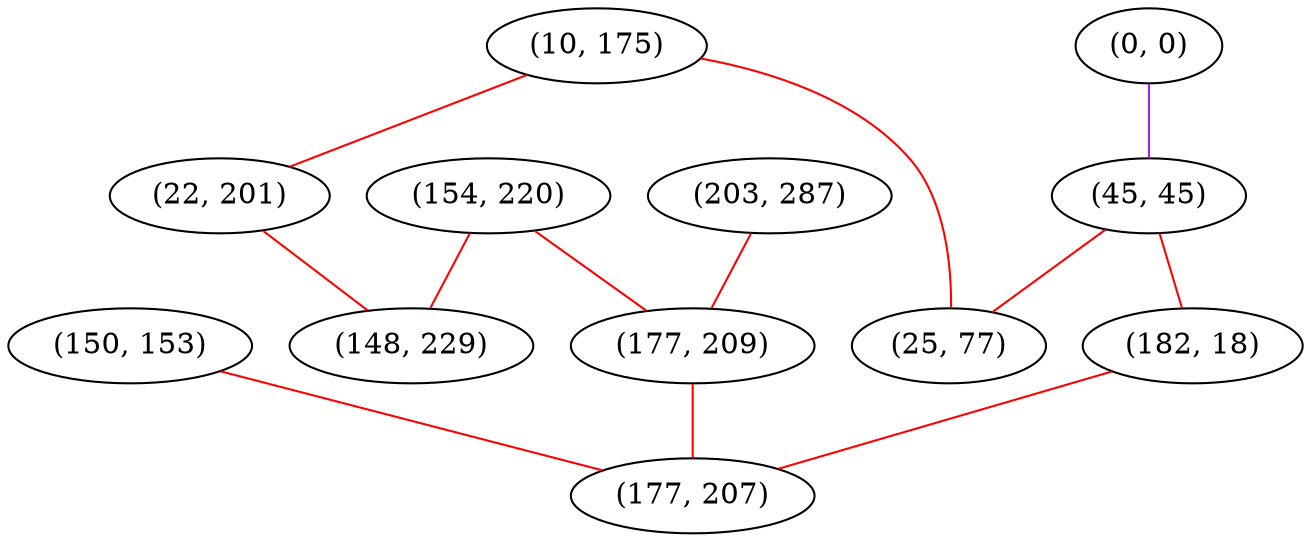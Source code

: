 graph "" {
"(150, 153)";
"(0, 0)";
"(45, 45)";
"(203, 287)";
"(154, 220)";
"(10, 175)";
"(25, 77)";
"(22, 201)";
"(182, 18)";
"(148, 229)";
"(177, 209)";
"(177, 207)";
"(150, 153)" -- "(177, 207)"  [color=red, key=0, weight=1];
"(0, 0)" -- "(45, 45)"  [color=purple, key=0, weight=4];
"(45, 45)" -- "(25, 77)"  [color=red, key=0, weight=1];
"(45, 45)" -- "(182, 18)"  [color=red, key=0, weight=1];
"(203, 287)" -- "(177, 209)"  [color=red, key=0, weight=1];
"(154, 220)" -- "(148, 229)"  [color=red, key=0, weight=1];
"(154, 220)" -- "(177, 209)"  [color=red, key=0, weight=1];
"(10, 175)" -- "(25, 77)"  [color=red, key=0, weight=1];
"(10, 175)" -- "(22, 201)"  [color=red, key=0, weight=1];
"(22, 201)" -- "(148, 229)"  [color=red, key=0, weight=1];
"(182, 18)" -- "(177, 207)"  [color=red, key=0, weight=1];
"(177, 209)" -- "(177, 207)"  [color=red, key=0, weight=1];
}
